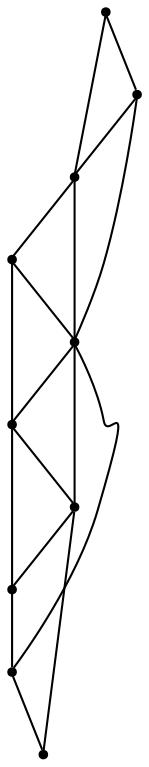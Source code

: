 graph {
  node [shape=point,comment="{\"directed\":false,\"doi\":\"10.1007/978-3-540-31843-9_36\",\"figure\":\"1\"}"]

  v0 [pos="521.8470748546512,1408.2500203450518"]
  v1 [pos="611.3637241097384,1408.250020345052"]
  v2 [pos="789.8969181504361,1408.250020345052"]
  v3 [pos="1057.4467046693314,1408.250020345052"]
  v4 [pos="1146.9633539244187,1408.250020345052"]
  v5 [pos="1414.7631767805233,1408.2500203450518"]
  v6 [pos="343.31385696765983,1705.7500267028809"]
  v7 [pos="700.3802847928779,1705.7500267028809"]
  v8 [pos="968.4301439861919,1705.7500267028809"]
  v9 [pos="1325.4965479651164,1705.7500267028809"]

  v1 -- v0 [id="-2",pos="611.3637241097384,1408.250020345052 521.8470748546512,1408.2500203450518 521.8470748546512,1408.2500203450518 521.8470748546512,1408.2500203450518"]
  v0 -- v6 [id="-3",pos="521.8470748546512,1408.2500203450518 343.31385696765983,1705.7500267028809 343.31385696765983,1705.7500267028809 343.31385696765983,1705.7500267028809"]
  v2 -- v1 [id="-4",pos="789.8969181504361,1408.250020345052 611.3637241097384,1408.250020345052 611.3637241097384,1408.250020345052 611.3637241097384,1408.250020345052"]
  v7 -- v1 [id="-5",pos="700.3802847928779,1705.7500267028809 611.3637241097384,1408.250020345052 611.3637241097384,1408.250020345052 611.3637241097384,1408.250020345052"]
  v2 -- v7 [id="-6",pos="789.8969181504361,1408.250020345052 700.3802847928779,1705.7500267028809 700.3802847928779,1705.7500267028809 700.3802847928779,1705.7500267028809"]
  v8 -- v0 [id="-7",pos="968.4301439861919,1705.7500267028809 521.8470748546512,1408.2500203450518 521.8470748546512,1408.2500203450518 521.8470748546512,1408.2500203450518"]
  v8 -- v2 [id="-8",pos="968.4301439861919,1705.7500267028809 789.8969181504361,1408.250020345052 789.8969181504361,1408.250020345052 789.8969181504361,1408.250020345052"]
  v3 -- v8 [id="-9",pos="1057.4467046693314,1408.250020345052 968.4301439861919,1705.7500267028809 968.4301439861919,1705.7500267028809 968.4301439861919,1705.7500267028809"]
  v4 -- v8 [id="-10",pos="1146.9633539244187,1408.250020345052 968.4301439861919,1705.7500267028809 968.4301439861919,1705.7500267028809 968.4301439861919,1705.7500267028809"]
  v3 -- v2 [id="-11",pos="1057.4467046693314,1408.250020345052 789.8969181504361,1408.250020345052 789.8969181504361,1408.250020345052 789.8969181504361,1408.250020345052"]
  v9 -- v4 [id="-12",pos="1325.4965479651164,1705.7500267028809 1146.9633539244187,1408.250020345052 1146.9633539244187,1408.250020345052 1146.9633539244187,1408.250020345052"]
  v5 -- v9 [id="-13",pos="1414.7631767805233,1408.2500203450518 1325.4965479651164,1705.7500267028809 1325.4965479651164,1705.7500267028809 1325.4965479651164,1705.7500267028809"]
  v4 -- v3 [id="-14",pos="1146.9633539244187,1408.250020345052 1057.4467046693314,1408.250020345052 1057.4467046693314,1408.250020345052 1057.4467046693314,1408.250020345052"]
  v9 -- v8 [id="-16",pos="1325.4965479651164,1705.7500267028809 968.4301439861919,1705.7500267028809 968.4301439861919,1705.7500267028809 968.4301439861919,1705.7500267028809"]
  v8 -- v7 [id="-17",pos="968.4301439861919,1705.7500267028809 700.3802847928779,1705.7500267028809 700.3802847928779,1705.7500267028809 700.3802847928779,1705.7500267028809"]
  v7 -- v6 [id="-18",pos="700.3802847928779,1705.7500267028809 343.31385696765983,1705.7500267028809 343.31385696765983,1705.7500267028809 343.31385696765983,1705.7500267028809"]
  v5 -- v4 [id="-21",pos="1414.7631767805233,1408.2500203450518 1146.9633539244187,1408.250020345052 1146.9633539244187,1408.250020345052 1146.9633539244187,1408.250020345052"]
}